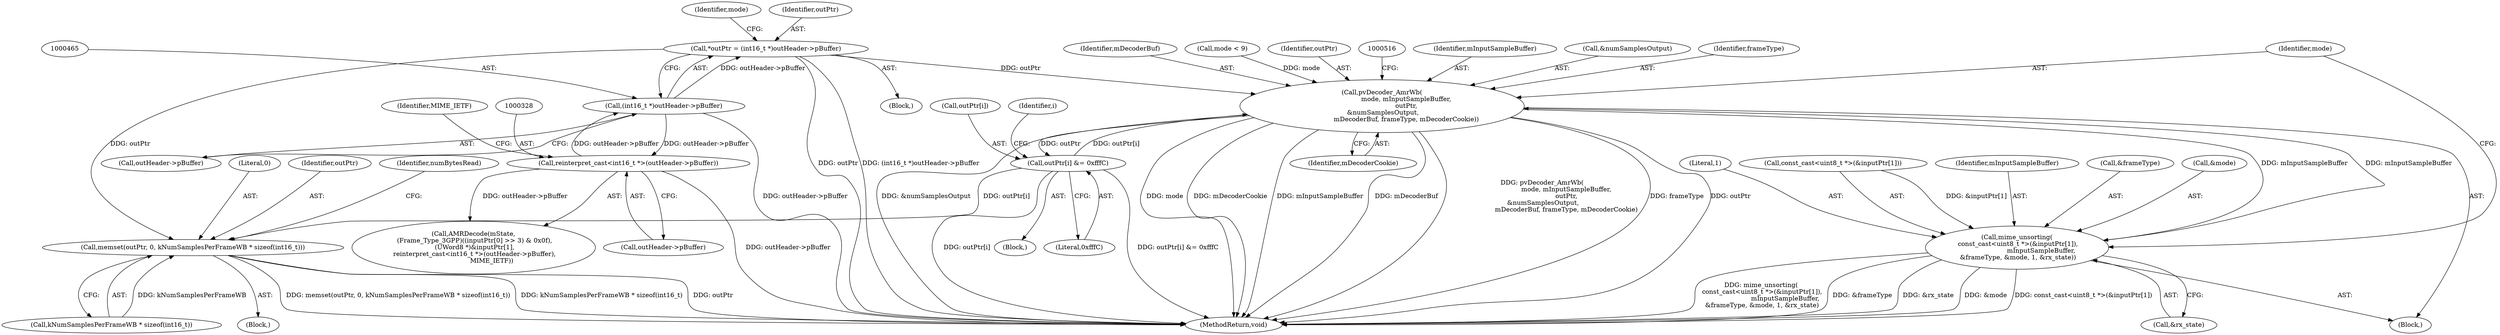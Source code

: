 digraph "0_Android_daa85dac2055b22dabbb3b4e537597e6ab73a866@pointer" {
"1000462" [label="(Call,*outPtr = (int16_t *)outHeader->pBuffer)"];
"1000464" [label="(Call,(int16_t *)outHeader->pBuffer)"];
"1000327" [label="(Call,reinterpret_cast<int16_t *>(outHeader->pBuffer))"];
"1000474" [label="(Call,memset(outPtr, 0, kNumSamplesPerFrameWB * sizeof(int16_t)))"];
"1000505" [label="(Call,pvDecoder_AmrWb(\n                        mode, mInputSampleBuffer,\n                        outPtr,\n &numSamplesOutput,\n                        mDecoderBuf, frameType, mDecoderCookie))"];
"1000489" [label="(Call,mime_unsorting(\n const_cast<uint8_t *>(&inputPtr[1]),\n                        mInputSampleBuffer,\n &frameType, &mode, 1, &rx_state))"];
"1000532" [label="(Call,outPtr[i] &= 0xfffC)"];
"1000496" [label="(Identifier,mInputSampleBuffer)"];
"1000497" [label="(Call,&frameType)"];
"1000466" [label="(Call,outHeader->pBuffer)"];
"1000471" [label="(Identifier,mode)"];
"1000463" [label="(Identifier,outPtr)"];
"1000502" [label="(Call,&rx_state)"];
"1000476" [label="(Literal,0)"];
"1000507" [label="(Identifier,mInputSampleBuffer)"];
"1000530" [label="(Identifier,i)"];
"1000513" [label="(Identifier,mDecoderCookie)"];
"1000477" [label="(Call,kNumSamplesPerFrameWB * sizeof(int16_t))"];
"1000486" [label="(Block,)"];
"1000509" [label="(Call,&numSamplesOutput)"];
"1000464" [label="(Call,(int16_t *)outHeader->pBuffer)"];
"1000332" [label="(Identifier,MIME_IETF)"];
"1000630" [label="(MethodReturn,void)"];
"1000533" [label="(Call,outPtr[i])"];
"1000371" [label="(Block,)"];
"1000475" [label="(Identifier,outPtr)"];
"1000506" [label="(Identifier,mode)"];
"1000512" [label="(Identifier,frameType)"];
"1000511" [label="(Identifier,mDecoderBuf)"];
"1000531" [label="(Block,)"];
"1000536" [label="(Literal,0xfffC)"];
"1000483" [label="(Call,mode < 9)"];
"1000489" [label="(Call,mime_unsorting(\n const_cast<uint8_t *>(&inputPtr[1]),\n                        mInputSampleBuffer,\n &frameType, &mode, 1, &rx_state))"];
"1000505" [label="(Call,pvDecoder_AmrWb(\n                        mode, mInputSampleBuffer,\n                        outPtr,\n &numSamplesOutput,\n                        mDecoderBuf, frameType, mDecoderCookie))"];
"1000310" [label="(Call,AMRDecode(mState,\n (Frame_Type_3GPP)((inputPtr[0] >> 3) & 0x0f),\n (UWord8 *)&inputPtr[1],\n reinterpret_cast<int16_t *>(outHeader->pBuffer),\n                  MIME_IETF))"];
"1000532" [label="(Call,outPtr[i] &= 0xfffC)"];
"1000499" [label="(Call,&mode)"];
"1000538" [label="(Identifier,numBytesRead)"];
"1000501" [label="(Literal,1)"];
"1000462" [label="(Call,*outPtr = (int16_t *)outHeader->pBuffer)"];
"1000329" [label="(Call,outHeader->pBuffer)"];
"1000508" [label="(Identifier,outPtr)"];
"1000473" [label="(Block,)"];
"1000474" [label="(Call,memset(outPtr, 0, kNumSamplesPerFrameWB * sizeof(int16_t)))"];
"1000490" [label="(Call,const_cast<uint8_t *>(&inputPtr[1]))"];
"1000327" [label="(Call,reinterpret_cast<int16_t *>(outHeader->pBuffer))"];
"1000462" -> "1000371"  [label="AST: "];
"1000462" -> "1000464"  [label="CFG: "];
"1000463" -> "1000462"  [label="AST: "];
"1000464" -> "1000462"  [label="AST: "];
"1000471" -> "1000462"  [label="CFG: "];
"1000462" -> "1000630"  [label="DDG: outPtr"];
"1000462" -> "1000630"  [label="DDG: (int16_t *)outHeader->pBuffer"];
"1000464" -> "1000462"  [label="DDG: outHeader->pBuffer"];
"1000462" -> "1000474"  [label="DDG: outPtr"];
"1000462" -> "1000505"  [label="DDG: outPtr"];
"1000464" -> "1000466"  [label="CFG: "];
"1000465" -> "1000464"  [label="AST: "];
"1000466" -> "1000464"  [label="AST: "];
"1000464" -> "1000630"  [label="DDG: outHeader->pBuffer"];
"1000464" -> "1000327"  [label="DDG: outHeader->pBuffer"];
"1000327" -> "1000464"  [label="DDG: outHeader->pBuffer"];
"1000327" -> "1000310"  [label="AST: "];
"1000327" -> "1000329"  [label="CFG: "];
"1000328" -> "1000327"  [label="AST: "];
"1000329" -> "1000327"  [label="AST: "];
"1000332" -> "1000327"  [label="CFG: "];
"1000327" -> "1000630"  [label="DDG: outHeader->pBuffer"];
"1000327" -> "1000310"  [label="DDG: outHeader->pBuffer"];
"1000474" -> "1000473"  [label="AST: "];
"1000474" -> "1000477"  [label="CFG: "];
"1000475" -> "1000474"  [label="AST: "];
"1000476" -> "1000474"  [label="AST: "];
"1000477" -> "1000474"  [label="AST: "];
"1000538" -> "1000474"  [label="CFG: "];
"1000474" -> "1000630"  [label="DDG: memset(outPtr, 0, kNumSamplesPerFrameWB * sizeof(int16_t))"];
"1000474" -> "1000630"  [label="DDG: kNumSamplesPerFrameWB * sizeof(int16_t)"];
"1000474" -> "1000630"  [label="DDG: outPtr"];
"1000532" -> "1000474"  [label="DDG: outPtr[i]"];
"1000477" -> "1000474"  [label="DDG: kNumSamplesPerFrameWB"];
"1000505" -> "1000486"  [label="AST: "];
"1000505" -> "1000513"  [label="CFG: "];
"1000506" -> "1000505"  [label="AST: "];
"1000507" -> "1000505"  [label="AST: "];
"1000508" -> "1000505"  [label="AST: "];
"1000509" -> "1000505"  [label="AST: "];
"1000511" -> "1000505"  [label="AST: "];
"1000512" -> "1000505"  [label="AST: "];
"1000513" -> "1000505"  [label="AST: "];
"1000516" -> "1000505"  [label="CFG: "];
"1000505" -> "1000630"  [label="DDG: &numSamplesOutput"];
"1000505" -> "1000630"  [label="DDG: mode"];
"1000505" -> "1000630"  [label="DDG: mDecoderCookie"];
"1000505" -> "1000630"  [label="DDG: mInputSampleBuffer"];
"1000505" -> "1000630"  [label="DDG: mDecoderBuf"];
"1000505" -> "1000630"  [label="DDG: pvDecoder_AmrWb(\n                        mode, mInputSampleBuffer,\n                        outPtr,\n &numSamplesOutput,\n                        mDecoderBuf, frameType, mDecoderCookie)"];
"1000505" -> "1000630"  [label="DDG: frameType"];
"1000505" -> "1000630"  [label="DDG: outPtr"];
"1000505" -> "1000489"  [label="DDG: mInputSampleBuffer"];
"1000483" -> "1000505"  [label="DDG: mode"];
"1000489" -> "1000505"  [label="DDG: mInputSampleBuffer"];
"1000532" -> "1000505"  [label="DDG: outPtr[i]"];
"1000505" -> "1000532"  [label="DDG: outPtr"];
"1000489" -> "1000486"  [label="AST: "];
"1000489" -> "1000502"  [label="CFG: "];
"1000490" -> "1000489"  [label="AST: "];
"1000496" -> "1000489"  [label="AST: "];
"1000497" -> "1000489"  [label="AST: "];
"1000499" -> "1000489"  [label="AST: "];
"1000501" -> "1000489"  [label="AST: "];
"1000502" -> "1000489"  [label="AST: "];
"1000506" -> "1000489"  [label="CFG: "];
"1000489" -> "1000630"  [label="DDG: mime_unsorting(\n const_cast<uint8_t *>(&inputPtr[1]),\n                        mInputSampleBuffer,\n &frameType, &mode, 1, &rx_state)"];
"1000489" -> "1000630"  [label="DDG: &frameType"];
"1000489" -> "1000630"  [label="DDG: &rx_state"];
"1000489" -> "1000630"  [label="DDG: &mode"];
"1000489" -> "1000630"  [label="DDG: const_cast<uint8_t *>(&inputPtr[1])"];
"1000490" -> "1000489"  [label="DDG: &inputPtr[1]"];
"1000532" -> "1000531"  [label="AST: "];
"1000532" -> "1000536"  [label="CFG: "];
"1000533" -> "1000532"  [label="AST: "];
"1000536" -> "1000532"  [label="AST: "];
"1000530" -> "1000532"  [label="CFG: "];
"1000532" -> "1000630"  [label="DDG: outPtr[i]"];
"1000532" -> "1000630"  [label="DDG: outPtr[i] &= 0xfffC"];
}

